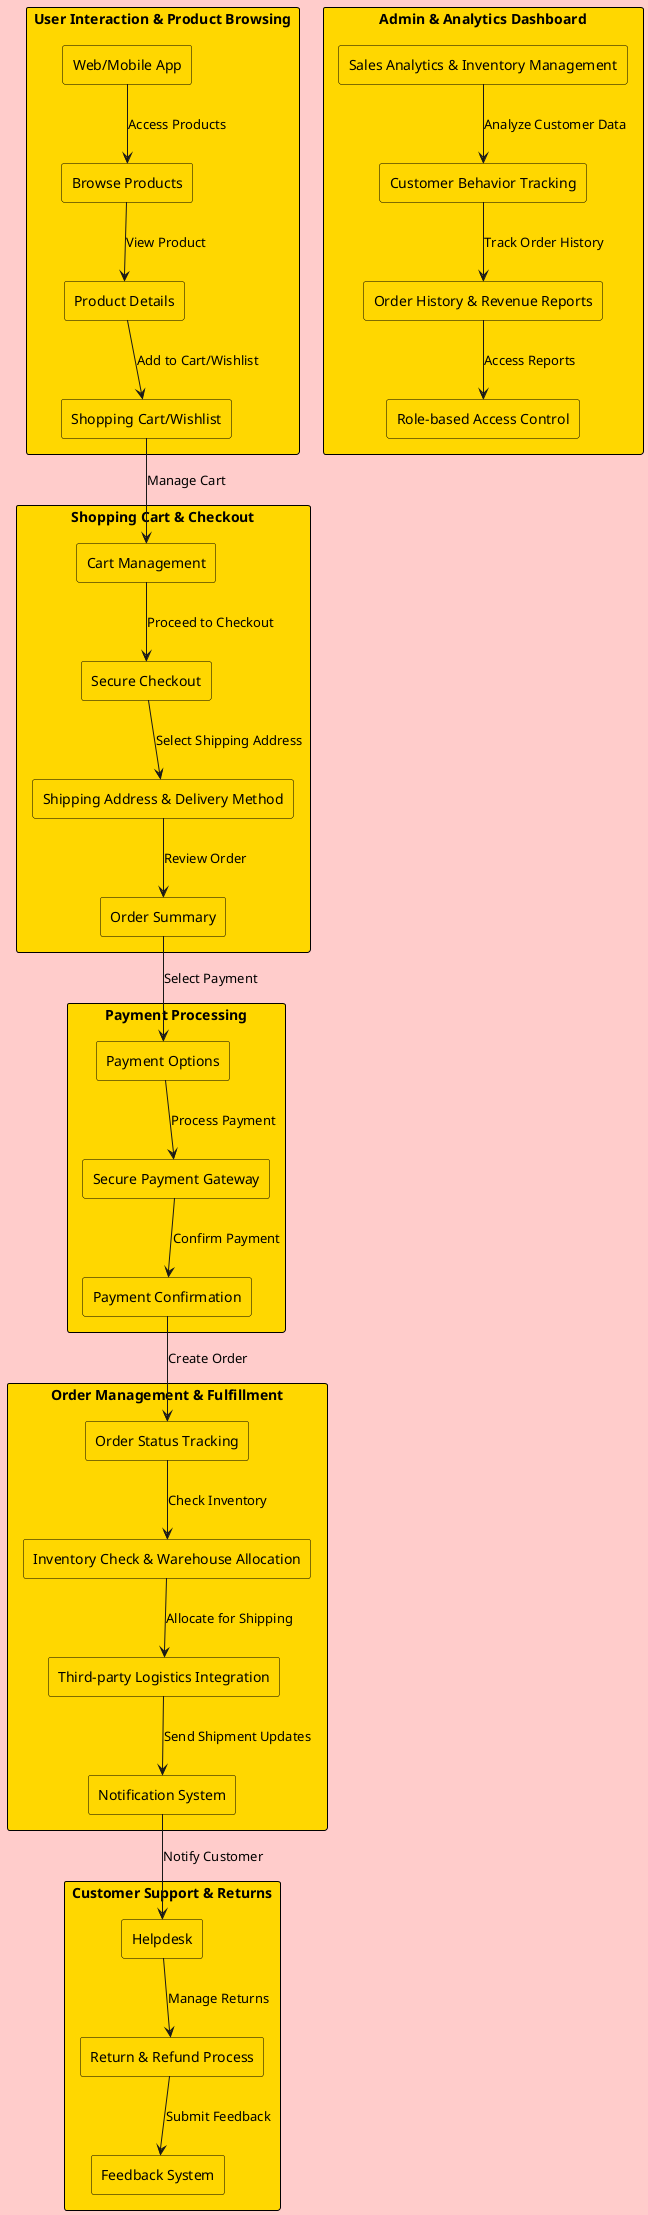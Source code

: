 @startuml
skinparam backgroundColor #E6E6FA
skinparam rectangle {
    BackgroundColor #FFD700
    BorderColor #000000
}

rectangle "User Interaction & Product Browsing" {
    skinparam backgroundColor #ADD8E6
    rectangle "Web/Mobile App" as WebMobile
    rectangle "Browse Products" as Browse
    rectangle "Product Details" as Details
    rectangle "Shopping Cart/Wishlist" as Wishlist
}

rectangle "Shopping Cart & Checkout" {
    skinparam backgroundColor #90EE90
    rectangle "Cart Management" as CartManage
    rectangle "Secure Checkout" as Checkout
    rectangle "Shipping Address & Delivery Method" as Shipping
    rectangle "Order Summary" as OrderSummary
}

rectangle "Payment Processing" {
    skinparam backgroundColor #FFFFE0
    rectangle "Payment Options" as PaymentOptions
    rectangle "Secure Payment Gateway" as PaymentGateway
    rectangle "Payment Confirmation" as PaymentConfirmation
}

rectangle "Order Management & Fulfillment" {
    skinparam backgroundColor #FFA500
    rectangle "Order Status Tracking" as OrderStatus
    rectangle "Inventory Check & Warehouse Allocation" as Inventory
    rectangle "Third-party Logistics Integration" as Logistics
    rectangle "Notification System" as Notifications
}

rectangle "Customer Support & Returns" {
    skinparam backgroundColor #D3D3D3
    rectangle "Helpdesk" as Helpdesk
    rectangle "Return & Refund Process" as Returns
    rectangle "Feedback System" as Feedback
}

rectangle "Admin & Analytics Dashboard" {
    skinparam backgroundColor #FFCCCB
    rectangle "Sales Analytics & Inventory Management" as Analytics
    rectangle "Customer Behavior Tracking" as BehaviorTracking
    rectangle "Order History & Revenue Reports" as OrderReports
    rectangle "Role-based Access Control" as AccessControl
}

' Data flow arrows
WebMobile --> Browse : "Access Products"
Browse --> Details : "View Product"
Details --> Wishlist : "Add to Cart/Wishlist"
Wishlist --> CartManage : "Manage Cart"
CartManage --> Checkout : "Proceed to Checkout"
Checkout --> Shipping : "Select Shipping Address"
Shipping --> OrderSummary : "Review Order"
OrderSummary --> PaymentOptions : "Select Payment"
PaymentOptions --> PaymentGateway : "Process Payment"
PaymentGateway --> PaymentConfirmation : "Confirm Payment"
PaymentConfirmation --> OrderStatus : "Create Order"
OrderStatus --> Inventory : "Check Inventory"
Inventory --> Logistics : "Allocate for Shipping"
Logistics --> Notifications : "Send Shipment Updates"
Notifications --> Helpdesk : "Notify Customer"
Helpdesk --> Returns : "Manage Returns"
Returns --> Feedback : "Submit Feedback"
Analytics --> BehaviorTracking : "Analyze Customer Data"
BehaviorTracking --> OrderReports : "Track Order History"
OrderReports --> AccessControl : "Access Reports"

@enduml